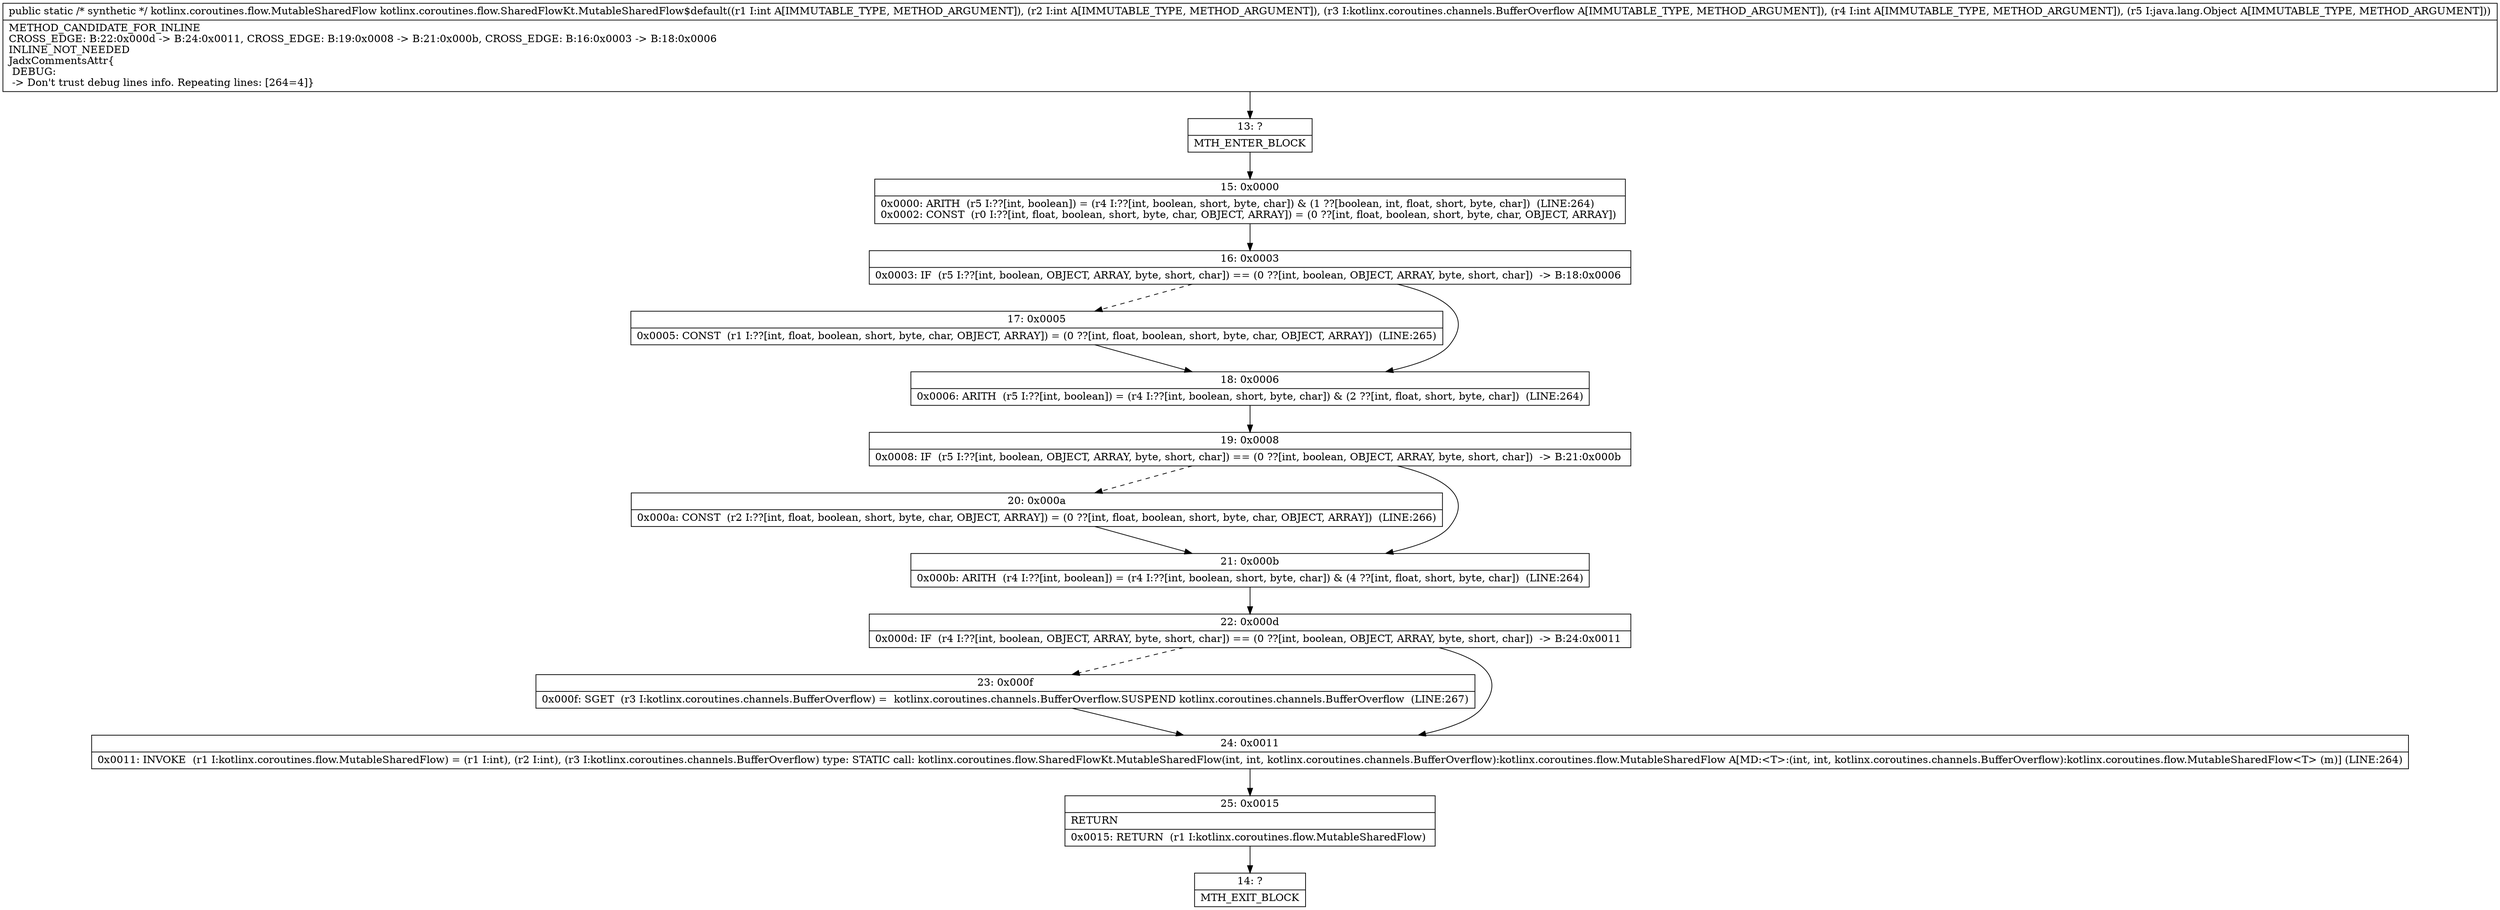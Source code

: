 digraph "CFG forkotlinx.coroutines.flow.SharedFlowKt.MutableSharedFlow$default(IILkotlinx\/coroutines\/channels\/BufferOverflow;ILjava\/lang\/Object;)Lkotlinx\/coroutines\/flow\/MutableSharedFlow;" {
Node_13 [shape=record,label="{13\:\ ?|MTH_ENTER_BLOCK\l}"];
Node_15 [shape=record,label="{15\:\ 0x0000|0x0000: ARITH  (r5 I:??[int, boolean]) = (r4 I:??[int, boolean, short, byte, char]) & (1 ??[boolean, int, float, short, byte, char])  (LINE:264)\l0x0002: CONST  (r0 I:??[int, float, boolean, short, byte, char, OBJECT, ARRAY]) = (0 ??[int, float, boolean, short, byte, char, OBJECT, ARRAY]) \l}"];
Node_16 [shape=record,label="{16\:\ 0x0003|0x0003: IF  (r5 I:??[int, boolean, OBJECT, ARRAY, byte, short, char]) == (0 ??[int, boolean, OBJECT, ARRAY, byte, short, char])  \-\> B:18:0x0006 \l}"];
Node_17 [shape=record,label="{17\:\ 0x0005|0x0005: CONST  (r1 I:??[int, float, boolean, short, byte, char, OBJECT, ARRAY]) = (0 ??[int, float, boolean, short, byte, char, OBJECT, ARRAY])  (LINE:265)\l}"];
Node_18 [shape=record,label="{18\:\ 0x0006|0x0006: ARITH  (r5 I:??[int, boolean]) = (r4 I:??[int, boolean, short, byte, char]) & (2 ??[int, float, short, byte, char])  (LINE:264)\l}"];
Node_19 [shape=record,label="{19\:\ 0x0008|0x0008: IF  (r5 I:??[int, boolean, OBJECT, ARRAY, byte, short, char]) == (0 ??[int, boolean, OBJECT, ARRAY, byte, short, char])  \-\> B:21:0x000b \l}"];
Node_20 [shape=record,label="{20\:\ 0x000a|0x000a: CONST  (r2 I:??[int, float, boolean, short, byte, char, OBJECT, ARRAY]) = (0 ??[int, float, boolean, short, byte, char, OBJECT, ARRAY])  (LINE:266)\l}"];
Node_21 [shape=record,label="{21\:\ 0x000b|0x000b: ARITH  (r4 I:??[int, boolean]) = (r4 I:??[int, boolean, short, byte, char]) & (4 ??[int, float, short, byte, char])  (LINE:264)\l}"];
Node_22 [shape=record,label="{22\:\ 0x000d|0x000d: IF  (r4 I:??[int, boolean, OBJECT, ARRAY, byte, short, char]) == (0 ??[int, boolean, OBJECT, ARRAY, byte, short, char])  \-\> B:24:0x0011 \l}"];
Node_23 [shape=record,label="{23\:\ 0x000f|0x000f: SGET  (r3 I:kotlinx.coroutines.channels.BufferOverflow) =  kotlinx.coroutines.channels.BufferOverflow.SUSPEND kotlinx.coroutines.channels.BufferOverflow  (LINE:267)\l}"];
Node_24 [shape=record,label="{24\:\ 0x0011|0x0011: INVOKE  (r1 I:kotlinx.coroutines.flow.MutableSharedFlow) = (r1 I:int), (r2 I:int), (r3 I:kotlinx.coroutines.channels.BufferOverflow) type: STATIC call: kotlinx.coroutines.flow.SharedFlowKt.MutableSharedFlow(int, int, kotlinx.coroutines.channels.BufferOverflow):kotlinx.coroutines.flow.MutableSharedFlow A[MD:\<T\>:(int, int, kotlinx.coroutines.channels.BufferOverflow):kotlinx.coroutines.flow.MutableSharedFlow\<T\> (m)] (LINE:264)\l}"];
Node_25 [shape=record,label="{25\:\ 0x0015|RETURN\l|0x0015: RETURN  (r1 I:kotlinx.coroutines.flow.MutableSharedFlow) \l}"];
Node_14 [shape=record,label="{14\:\ ?|MTH_EXIT_BLOCK\l}"];
MethodNode[shape=record,label="{public static \/* synthetic *\/ kotlinx.coroutines.flow.MutableSharedFlow kotlinx.coroutines.flow.SharedFlowKt.MutableSharedFlow$default((r1 I:int A[IMMUTABLE_TYPE, METHOD_ARGUMENT]), (r2 I:int A[IMMUTABLE_TYPE, METHOD_ARGUMENT]), (r3 I:kotlinx.coroutines.channels.BufferOverflow A[IMMUTABLE_TYPE, METHOD_ARGUMENT]), (r4 I:int A[IMMUTABLE_TYPE, METHOD_ARGUMENT]), (r5 I:java.lang.Object A[IMMUTABLE_TYPE, METHOD_ARGUMENT]))  | METHOD_CANDIDATE_FOR_INLINE\lCROSS_EDGE: B:22:0x000d \-\> B:24:0x0011, CROSS_EDGE: B:19:0x0008 \-\> B:21:0x000b, CROSS_EDGE: B:16:0x0003 \-\> B:18:0x0006\lINLINE_NOT_NEEDED\lJadxCommentsAttr\{\l DEBUG: \l \-\> Don't trust debug lines info. Repeating lines: [264=4]\}\l}"];
MethodNode -> Node_13;Node_13 -> Node_15;
Node_15 -> Node_16;
Node_16 -> Node_17[style=dashed];
Node_16 -> Node_18;
Node_17 -> Node_18;
Node_18 -> Node_19;
Node_19 -> Node_20[style=dashed];
Node_19 -> Node_21;
Node_20 -> Node_21;
Node_21 -> Node_22;
Node_22 -> Node_23[style=dashed];
Node_22 -> Node_24;
Node_23 -> Node_24;
Node_24 -> Node_25;
Node_25 -> Node_14;
}

